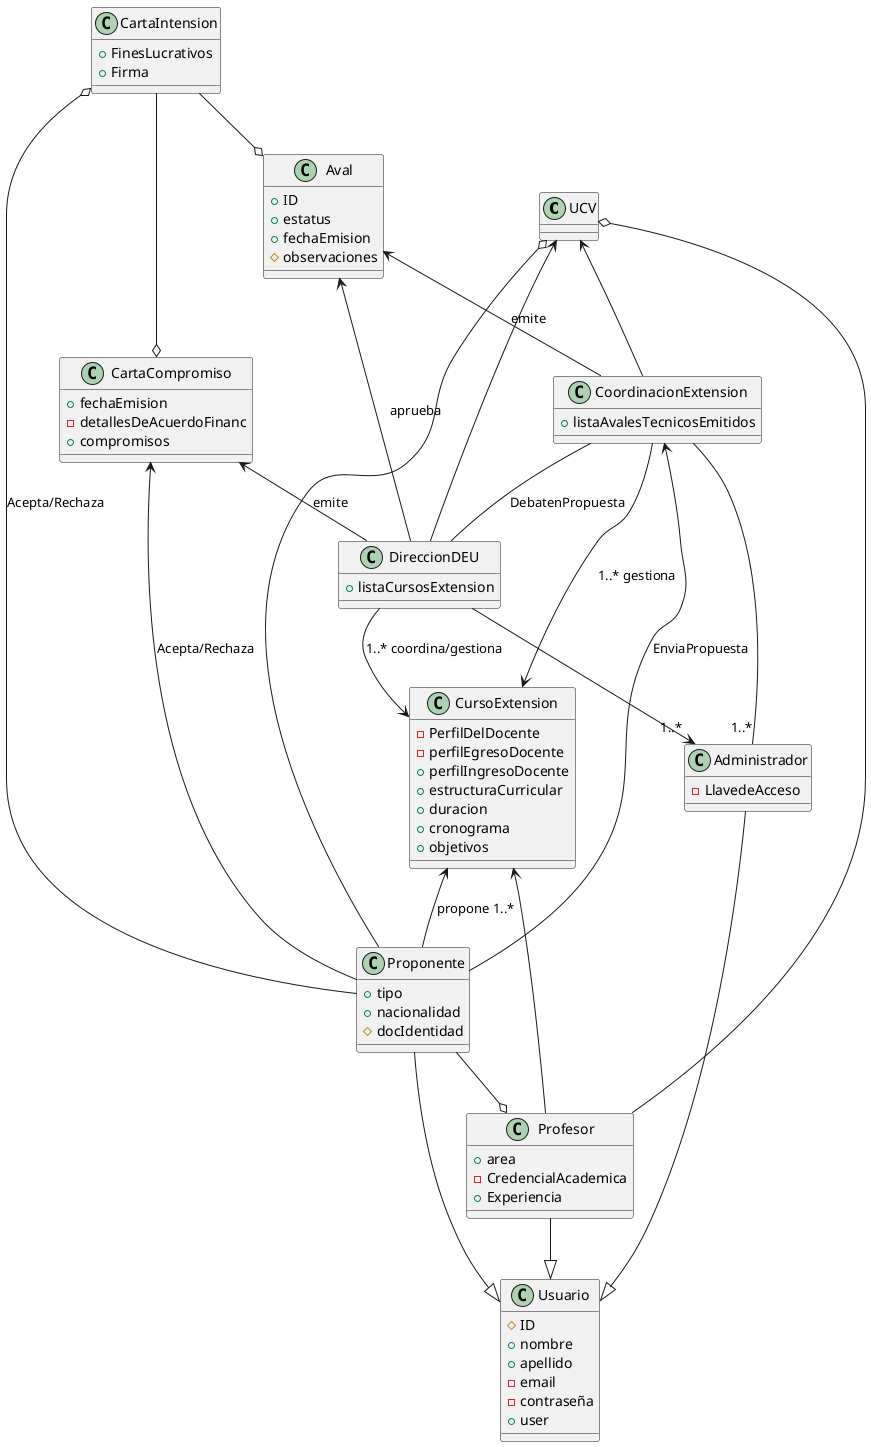 @startuml
UCV <-- CoordinacionExtension
UCV <-- DireccionDEU
UCV o-- Proponente
UCV o-- Profesor
'Agregacion

Usuario : # ID
Usuario : + nombre
Usuario : + apellido
Usuario : - email
Usuario : - contraseña 
Usuario : + user

Administrador --|> Usuario
Administrador : - LlavedeAcceso

Proponente --|> Usuario
Proponente : + tipo 
Proponente : + nacionalidad
Proponente : # docIdentidad
'tipo = Pers.Nat o J        *

Profesor --|> Usuario
Profesor : + area
Profesor : - CredencialAcademica
Profesor : + Experiencia

CoordinacionExtension -- "1..*" Administrador 
DireccionDEU --> "1..*" Administrador
'Serian ente o administrador

CursoExtension : - PerfilDelDocente
CursoExtension : - perfilEgresoDocente
CursoExtension : + perfilIngresoDocente
CursoExtension : + estructuraCurricular
CursoExtension : + duracion
CursoExtension : + cronograma
CursoExtension : + objetivos

CursoExtension <-- Proponente :  propone 1..*
CoordinacionExtension <-- Proponente :  EnviaPropuesta
CursoExtension <-- Profesor

DireccionDEU : + listaCursosExtension

CoordinacionExtension : + listaAvalesTecnicosEmitidos

Proponente --o Profesor
CursoExtension <-- CoordinacionExtension : 1..* gestiona
CoordinacionExtension -- DireccionDEU : DebatenPropuesta
DireccionDEU --> CursoExtension : 1..* coordina/gestiona

Aval : + ID
Aval : + estatus
Aval : + fechaEmision
Aval : # observaciones

'Aval --> CursoExtension : asociado
Aval <-- CoordinacionExtension : emite
Aval <-- DireccionDEU : aprueba

'Carta de intencion: Puente entre aval, y cartaCompromiso, que es la carta de intencion?

CartaCompromiso <-- DireccionDEU : emite
CartaCompromiso : + fechaEmision
CartaCompromiso : - detallesDeAcuerdoFinanc
CartaCompromiso : + compromisos
CartaCompromiso <-- Proponente : Acepta/Rechaza

CartaIntension --o CartaCompromiso 
CartaIntension --o Aval
CartaIntension o-- Proponente : Acepta/Rechaza

CartaIntension : + FinesLucrativos
CartaIntension : + Firma

@enduml